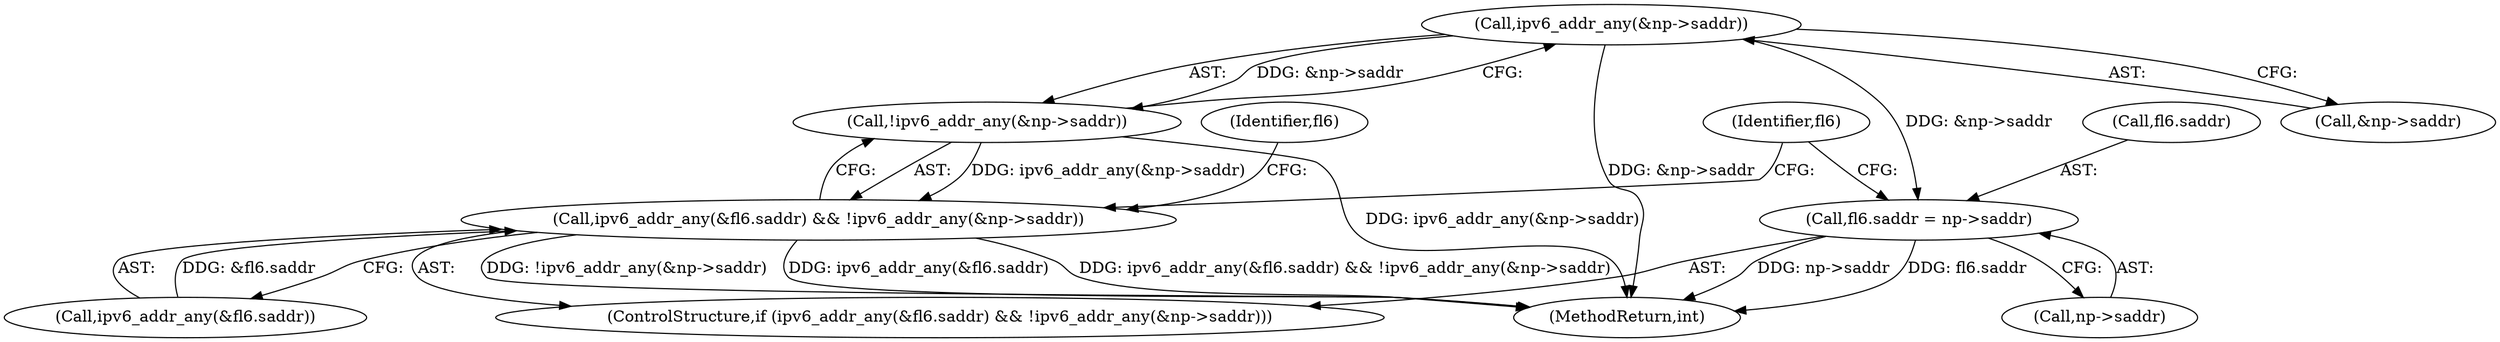 digraph "0_linux_45f6fad84cc305103b28d73482b344d7f5b76f39_18@pointer" {
"1000704" [label="(Call,ipv6_addr_any(&np->saddr))"];
"1000703" [label="(Call,!ipv6_addr_any(&np->saddr))"];
"1000697" [label="(Call,ipv6_addr_any(&fl6.saddr) && !ipv6_addr_any(&np->saddr))"];
"1000709" [label="(Call,fl6.saddr = np->saddr)"];
"1000711" [label="(Identifier,fl6)"];
"1000697" [label="(Call,ipv6_addr_any(&fl6.saddr) && !ipv6_addr_any(&np->saddr))"];
"1000703" [label="(Call,!ipv6_addr_any(&np->saddr))"];
"1000713" [label="(Call,np->saddr)"];
"1000709" [label="(Call,fl6.saddr = np->saddr)"];
"1000705" [label="(Call,&np->saddr)"];
"1000704" [label="(Call,ipv6_addr_any(&np->saddr))"];
"1000696" [label="(ControlStructure,if (ipv6_addr_any(&fl6.saddr) && !ipv6_addr_any(&np->saddr)))"];
"1000698" [label="(Call,ipv6_addr_any(&fl6.saddr))"];
"1000718" [label="(Identifier,fl6)"];
"1000710" [label="(Call,fl6.saddr)"];
"1001034" [label="(MethodReturn,int)"];
"1000704" -> "1000703"  [label="AST: "];
"1000704" -> "1000705"  [label="CFG: "];
"1000705" -> "1000704"  [label="AST: "];
"1000703" -> "1000704"  [label="CFG: "];
"1000704" -> "1001034"  [label="DDG: &np->saddr"];
"1000704" -> "1000703"  [label="DDG: &np->saddr"];
"1000704" -> "1000709"  [label="DDG: &np->saddr"];
"1000703" -> "1000697"  [label="AST: "];
"1000697" -> "1000703"  [label="CFG: "];
"1000703" -> "1001034"  [label="DDG: ipv6_addr_any(&np->saddr)"];
"1000703" -> "1000697"  [label="DDG: ipv6_addr_any(&np->saddr)"];
"1000697" -> "1000696"  [label="AST: "];
"1000697" -> "1000698"  [label="CFG: "];
"1000698" -> "1000697"  [label="AST: "];
"1000711" -> "1000697"  [label="CFG: "];
"1000718" -> "1000697"  [label="CFG: "];
"1000697" -> "1001034"  [label="DDG: ipv6_addr_any(&fl6.saddr) && !ipv6_addr_any(&np->saddr)"];
"1000697" -> "1001034"  [label="DDG: !ipv6_addr_any(&np->saddr)"];
"1000697" -> "1001034"  [label="DDG: ipv6_addr_any(&fl6.saddr)"];
"1000698" -> "1000697"  [label="DDG: &fl6.saddr"];
"1000709" -> "1000696"  [label="AST: "];
"1000709" -> "1000713"  [label="CFG: "];
"1000710" -> "1000709"  [label="AST: "];
"1000713" -> "1000709"  [label="AST: "];
"1000718" -> "1000709"  [label="CFG: "];
"1000709" -> "1001034"  [label="DDG: fl6.saddr"];
"1000709" -> "1001034"  [label="DDG: np->saddr"];
}
